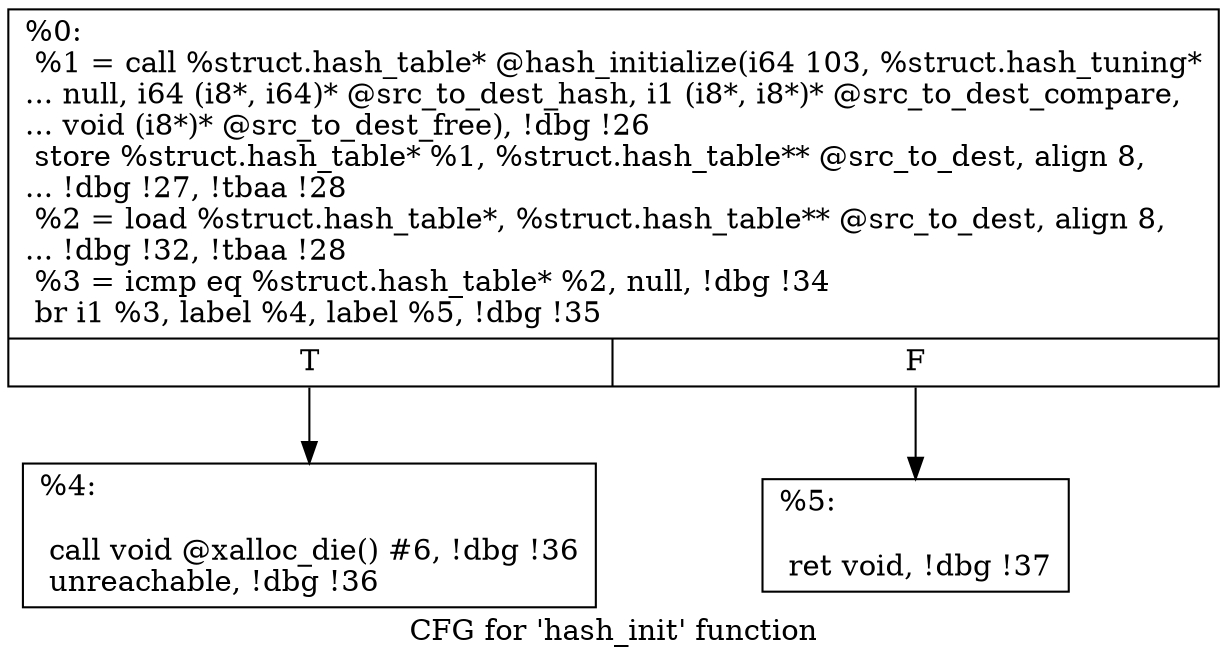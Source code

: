 digraph "CFG for 'hash_init' function" {
	label="CFG for 'hash_init' function";

	Node0x15ee960 [shape=record,label="{%0:\l  %1 = call %struct.hash_table* @hash_initialize(i64 103, %struct.hash_tuning*\l... null, i64 (i8*, i64)* @src_to_dest_hash, i1 (i8*, i8*)* @src_to_dest_compare,\l... void (i8*)* @src_to_dest_free), !dbg !26\l  store %struct.hash_table* %1, %struct.hash_table** @src_to_dest, align 8,\l... !dbg !27, !tbaa !28\l  %2 = load %struct.hash_table*, %struct.hash_table** @src_to_dest, align 8,\l... !dbg !32, !tbaa !28\l  %3 = icmp eq %struct.hash_table* %2, null, !dbg !34\l  br i1 %3, label %4, label %5, !dbg !35\l|{<s0>T|<s1>F}}"];
	Node0x15ee960:s0 -> Node0x15ea2c0;
	Node0x15ee960:s1 -> Node0x15ea310;
	Node0x15ea2c0 [shape=record,label="{%4:\l\l  call void @xalloc_die() #6, !dbg !36\l  unreachable, !dbg !36\l}"];
	Node0x15ea310 [shape=record,label="{%5:\l\l  ret void, !dbg !37\l}"];
}
